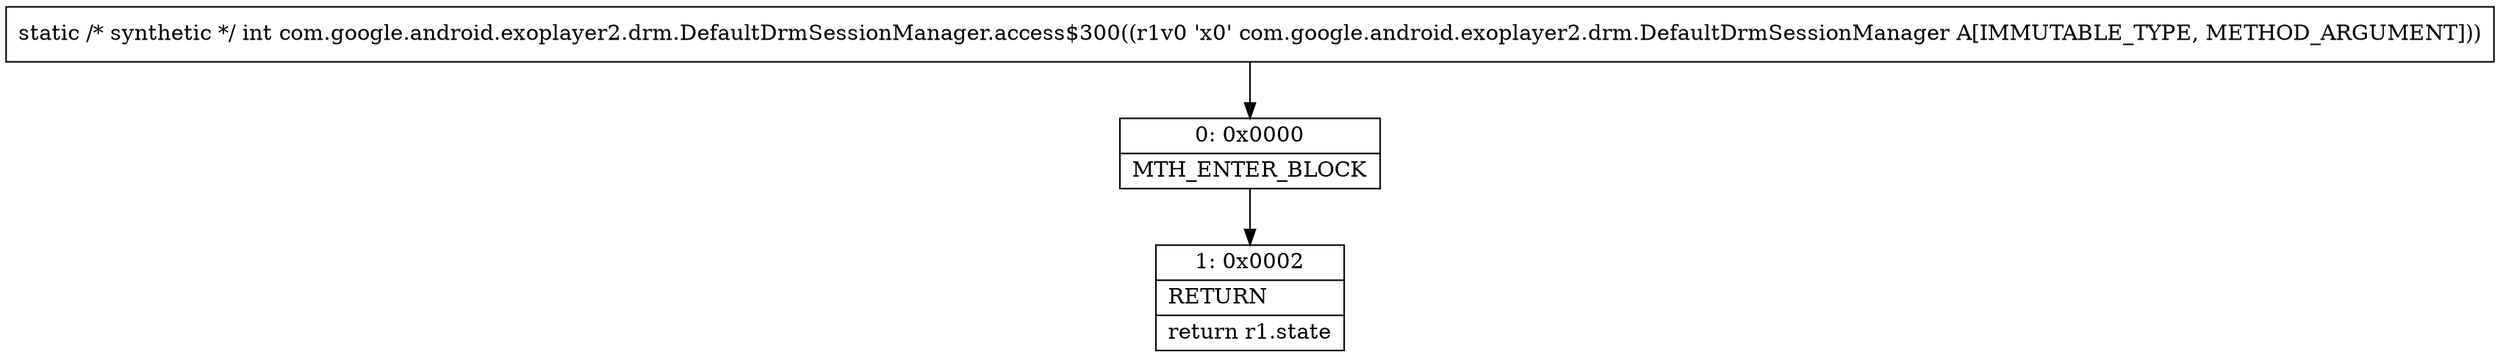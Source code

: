 digraph "CFG forcom.google.android.exoplayer2.drm.DefaultDrmSessionManager.access$300(Lcom\/google\/android\/exoplayer2\/drm\/DefaultDrmSessionManager;)I" {
Node_0 [shape=record,label="{0\:\ 0x0000|MTH_ENTER_BLOCK\l}"];
Node_1 [shape=record,label="{1\:\ 0x0002|RETURN\l|return r1.state\l}"];
MethodNode[shape=record,label="{static \/* synthetic *\/ int com.google.android.exoplayer2.drm.DefaultDrmSessionManager.access$300((r1v0 'x0' com.google.android.exoplayer2.drm.DefaultDrmSessionManager A[IMMUTABLE_TYPE, METHOD_ARGUMENT])) }"];
MethodNode -> Node_0;
Node_0 -> Node_1;
}

